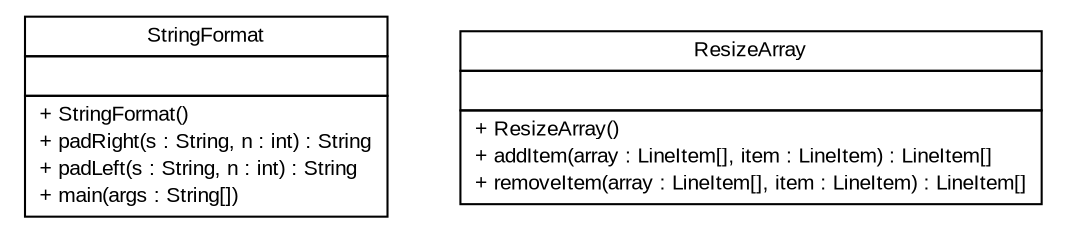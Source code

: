 #!/usr/local/bin/dot
#
# Class diagram 
# Generated by UMLGraph version 5.1 (http://www.umlgraph.org/)
#

digraph G {
	edge [fontname="arial",fontsize=10,labelfontname="arial",labelfontsize=10];
	node [fontname="arial",fontsize=10,shape=plaintext];
	nodesep=0.25;
	ranksep=0.5;
	// wctc.advancedjava.lab.util.StringFormat
	c36 [label=<<table title="wctc.advancedjava.lab.util.StringFormat" border="0" cellborder="1" cellspacing="0" cellpadding="2" port="p" href="./StringFormat.html">
		<tr><td><table border="0" cellspacing="0" cellpadding="1">
<tr><td align="center" balign="center"> StringFormat </td></tr>
		</table></td></tr>
		<tr><td><table border="0" cellspacing="0" cellpadding="1">
<tr><td align="left" balign="left">  </td></tr>
		</table></td></tr>
		<tr><td><table border="0" cellspacing="0" cellpadding="1">
<tr><td align="left" balign="left"> + StringFormat() </td></tr>
<tr><td align="left" balign="left"> + padRight(s : String, n : int) : String </td></tr>
<tr><td align="left" balign="left"> + padLeft(s : String, n : int) : String </td></tr>
<tr><td align="left" balign="left"> + main(args : String[]) </td></tr>
		</table></td></tr>
		</table>>, fontname="arial", fontcolor="black", fontsize=10.0];
	// wctc.advancedjava.lab.util.ResizeArray
	c37 [label=<<table title="wctc.advancedjava.lab.util.ResizeArray" border="0" cellborder="1" cellspacing="0" cellpadding="2" port="p" href="./ResizeArray.html">
		<tr><td><table border="0" cellspacing="0" cellpadding="1">
<tr><td align="center" balign="center"> ResizeArray </td></tr>
		</table></td></tr>
		<tr><td><table border="0" cellspacing="0" cellpadding="1">
<tr><td align="left" balign="left">  </td></tr>
		</table></td></tr>
		<tr><td><table border="0" cellspacing="0" cellpadding="1">
<tr><td align="left" balign="left"> + ResizeArray() </td></tr>
<tr><td align="left" balign="left"> + addItem(array : LineItem[], item : LineItem) : LineItem[] </td></tr>
<tr><td align="left" balign="left"> + removeItem(array : LineItem[], item : LineItem) : LineItem[] </td></tr>
		</table></td></tr>
		</table>>, fontname="arial", fontcolor="black", fontsize=10.0];
}

